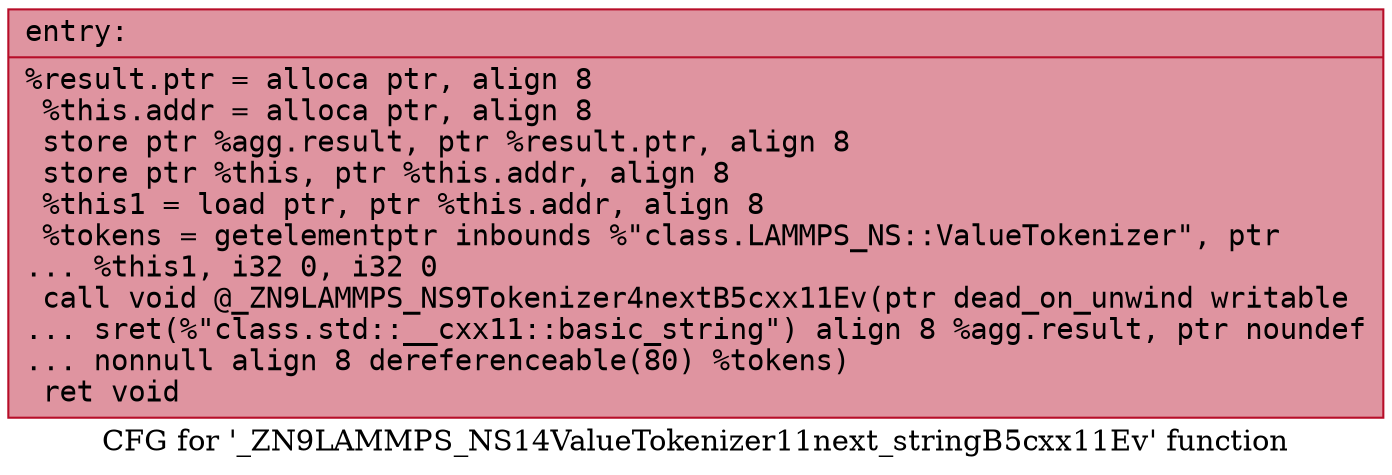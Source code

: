 digraph "CFG for '_ZN9LAMMPS_NS14ValueTokenizer11next_stringB5cxx11Ev' function" {
	label="CFG for '_ZN9LAMMPS_NS14ValueTokenizer11next_stringB5cxx11Ev' function";

	Node0x55ce20be2770 [shape=record,color="#b70d28ff", style=filled, fillcolor="#b70d2870" fontname="Courier",label="{entry:\l|  %result.ptr = alloca ptr, align 8\l  %this.addr = alloca ptr, align 8\l  store ptr %agg.result, ptr %result.ptr, align 8\l  store ptr %this, ptr %this.addr, align 8\l  %this1 = load ptr, ptr %this.addr, align 8\l  %tokens = getelementptr inbounds %\"class.LAMMPS_NS::ValueTokenizer\", ptr\l... %this1, i32 0, i32 0\l  call void @_ZN9LAMMPS_NS9Tokenizer4nextB5cxx11Ev(ptr dead_on_unwind writable\l... sret(%\"class.std::__cxx11::basic_string\") align 8 %agg.result, ptr noundef\l... nonnull align 8 dereferenceable(80) %tokens)\l  ret void\l}"];
}

